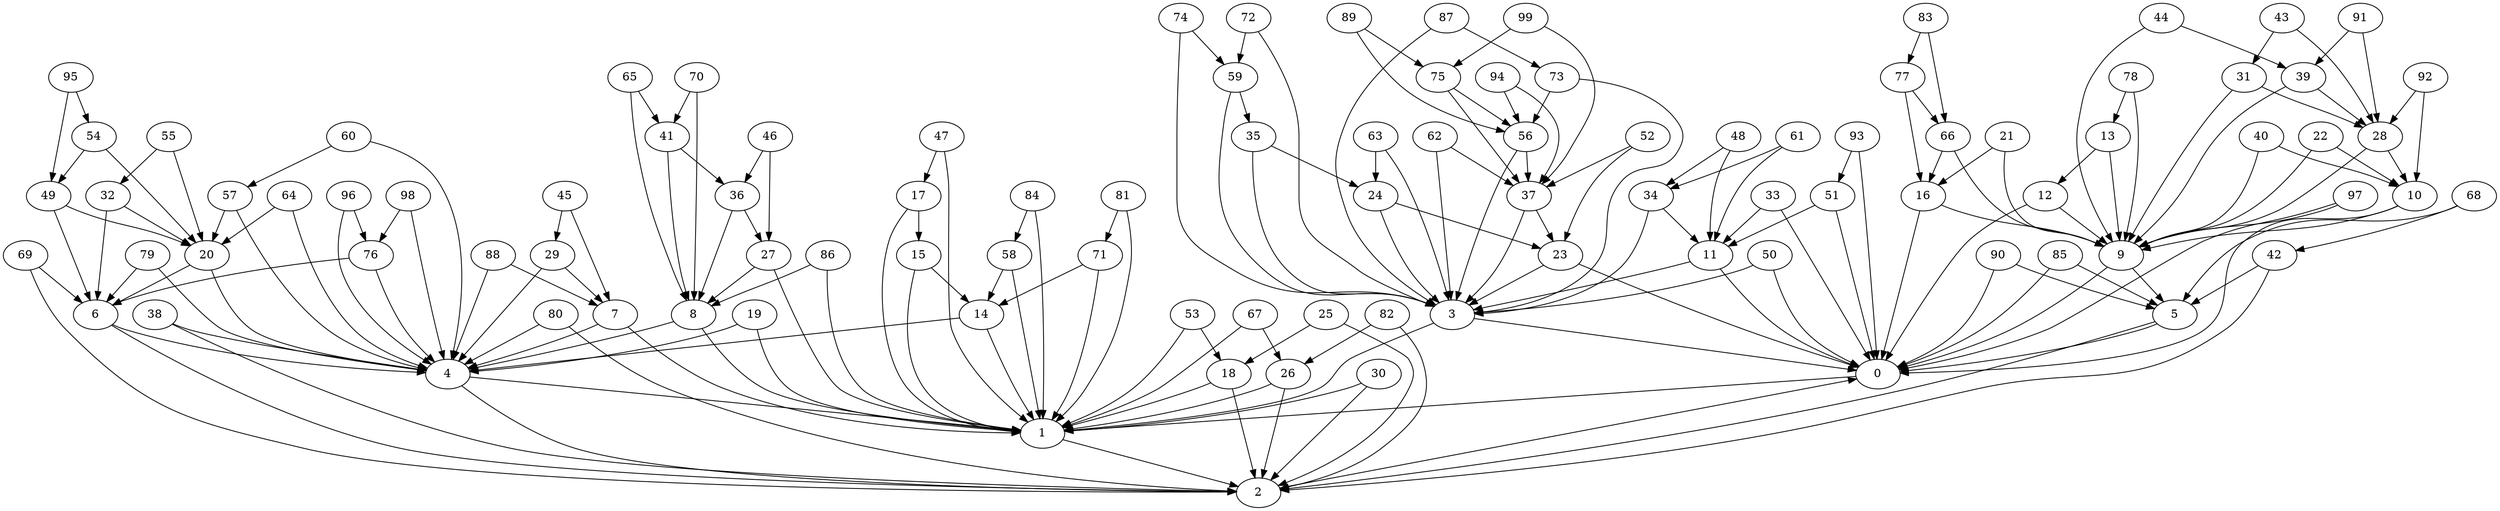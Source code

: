 digraph Dorogovtsev_Mendes_nodes_100 {
0;
1;
2;
3;
4;
5;
6;
7;
8;
9;
10;
11;
12;
13;
14;
15;
16;
17;
18;
19;
20;
21;
22;
23;
24;
25;
26;
27;
28;
29;
30;
31;
32;
33;
34;
35;
36;
37;
38;
39;
40;
41;
42;
43;
44;
45;
46;
47;
48;
49;
50;
51;
52;
53;
54;
55;
56;
57;
58;
59;
60;
61;
62;
63;
64;
65;
66;
67;
68;
69;
70;
71;
72;
73;
74;
75;
76;
77;
78;
79;
80;
81;
82;
83;
84;
85;
86;
87;
88;
89;
90;
91;
92;
93;
94;
95;
96;
97;
98;
99;
0 -> 1;
1 -> 2;
2 -> 0;
3 -> 0;
3 -> 1;
4 -> 1;
4 -> 2;
5 -> 2;
5 -> 0;
6 -> 4;
6 -> 2;
7 -> 4;
7 -> 1;
8 -> 4;
8 -> 1;
9 -> 5;
9 -> 0;
10 -> 9;
10 -> 0;
11 -> 3;
11 -> 0;
12 -> 9;
12 -> 0;
13 -> 12;
13 -> 9;
14 -> 4;
14 -> 1;
15 -> 14;
15 -> 1;
16 -> 9;
16 -> 0;
17 -> 15;
17 -> 1;
18 -> 1;
18 -> 2;
19 -> 4;
19 -> 1;
20 -> 6;
20 -> 4;
21 -> 16;
21 -> 9;
22 -> 10;
22 -> 9;
23 -> 3;
23 -> 0;
24 -> 23;
24 -> 3;
25 -> 18;
25 -> 2;
26 -> 1;
26 -> 2;
27 -> 8;
27 -> 1;
28 -> 10;
28 -> 9;
29 -> 7;
29 -> 4;
30 -> 1;
30 -> 2;
31 -> 28;
31 -> 9;
32 -> 20;
32 -> 6;
33 -> 11;
33 -> 0;
34 -> 11;
34 -> 3;
35 -> 24;
35 -> 3;
36 -> 27;
36 -> 8;
37 -> 23;
37 -> 3;
38 -> 4;
38 -> 2;
39 -> 28;
39 -> 9;
40 -> 10;
40 -> 9;
41 -> 36;
41 -> 8;
42 -> 5;
42 -> 2;
43 -> 31;
43 -> 28;
44 -> 39;
44 -> 9;
45 -> 29;
45 -> 7;
46 -> 36;
46 -> 27;
47 -> 17;
47 -> 1;
48 -> 34;
48 -> 11;
49 -> 20;
49 -> 6;
50 -> 3;
50 -> 0;
51 -> 11;
51 -> 0;
52 -> 37;
52 -> 23;
53 -> 18;
53 -> 1;
54 -> 49;
54 -> 20;
55 -> 32;
55 -> 20;
56 -> 37;
56 -> 3;
57 -> 20;
57 -> 4;
58 -> 14;
58 -> 1;
59 -> 35;
59 -> 3;
60 -> 57;
60 -> 4;
61 -> 34;
61 -> 11;
62 -> 37;
62 -> 3;
63 -> 24;
63 -> 3;
64 -> 20;
64 -> 4;
65 -> 41;
65 -> 8;
66 -> 16;
66 -> 9;
67 -> 26;
67 -> 1;
68 -> 42;
68 -> 5;
69 -> 6;
69 -> 2;
70 -> 41;
70 -> 8;
71 -> 14;
71 -> 1;
72 -> 59;
72 -> 3;
73 -> 56;
73 -> 3;
74 -> 59;
74 -> 3;
75 -> 56;
75 -> 37;
76 -> 6;
76 -> 4;
77 -> 66;
77 -> 16;
78 -> 13;
78 -> 9;
79 -> 6;
79 -> 4;
80 -> 4;
80 -> 2;
81 -> 71;
81 -> 1;
82 -> 26;
82 -> 2;
83 -> 77;
83 -> 66;
84 -> 58;
84 -> 1;
85 -> 5;
85 -> 0;
86 -> 8;
86 -> 1;
87 -> 73;
87 -> 3;
88 -> 7;
88 -> 4;
89 -> 75;
89 -> 56;
90 -> 5;
90 -> 0;
91 -> 39;
91 -> 28;
92 -> 28;
92 -> 10;
93 -> 51;
93 -> 0;
94 -> 56;
94 -> 37;
95 -> 54;
95 -> 49;
96 -> 76;
96 -> 4;
97 -> 9;
97 -> 0;
98 -> 76;
98 -> 4;
99 -> 75;
99 -> 37;
}